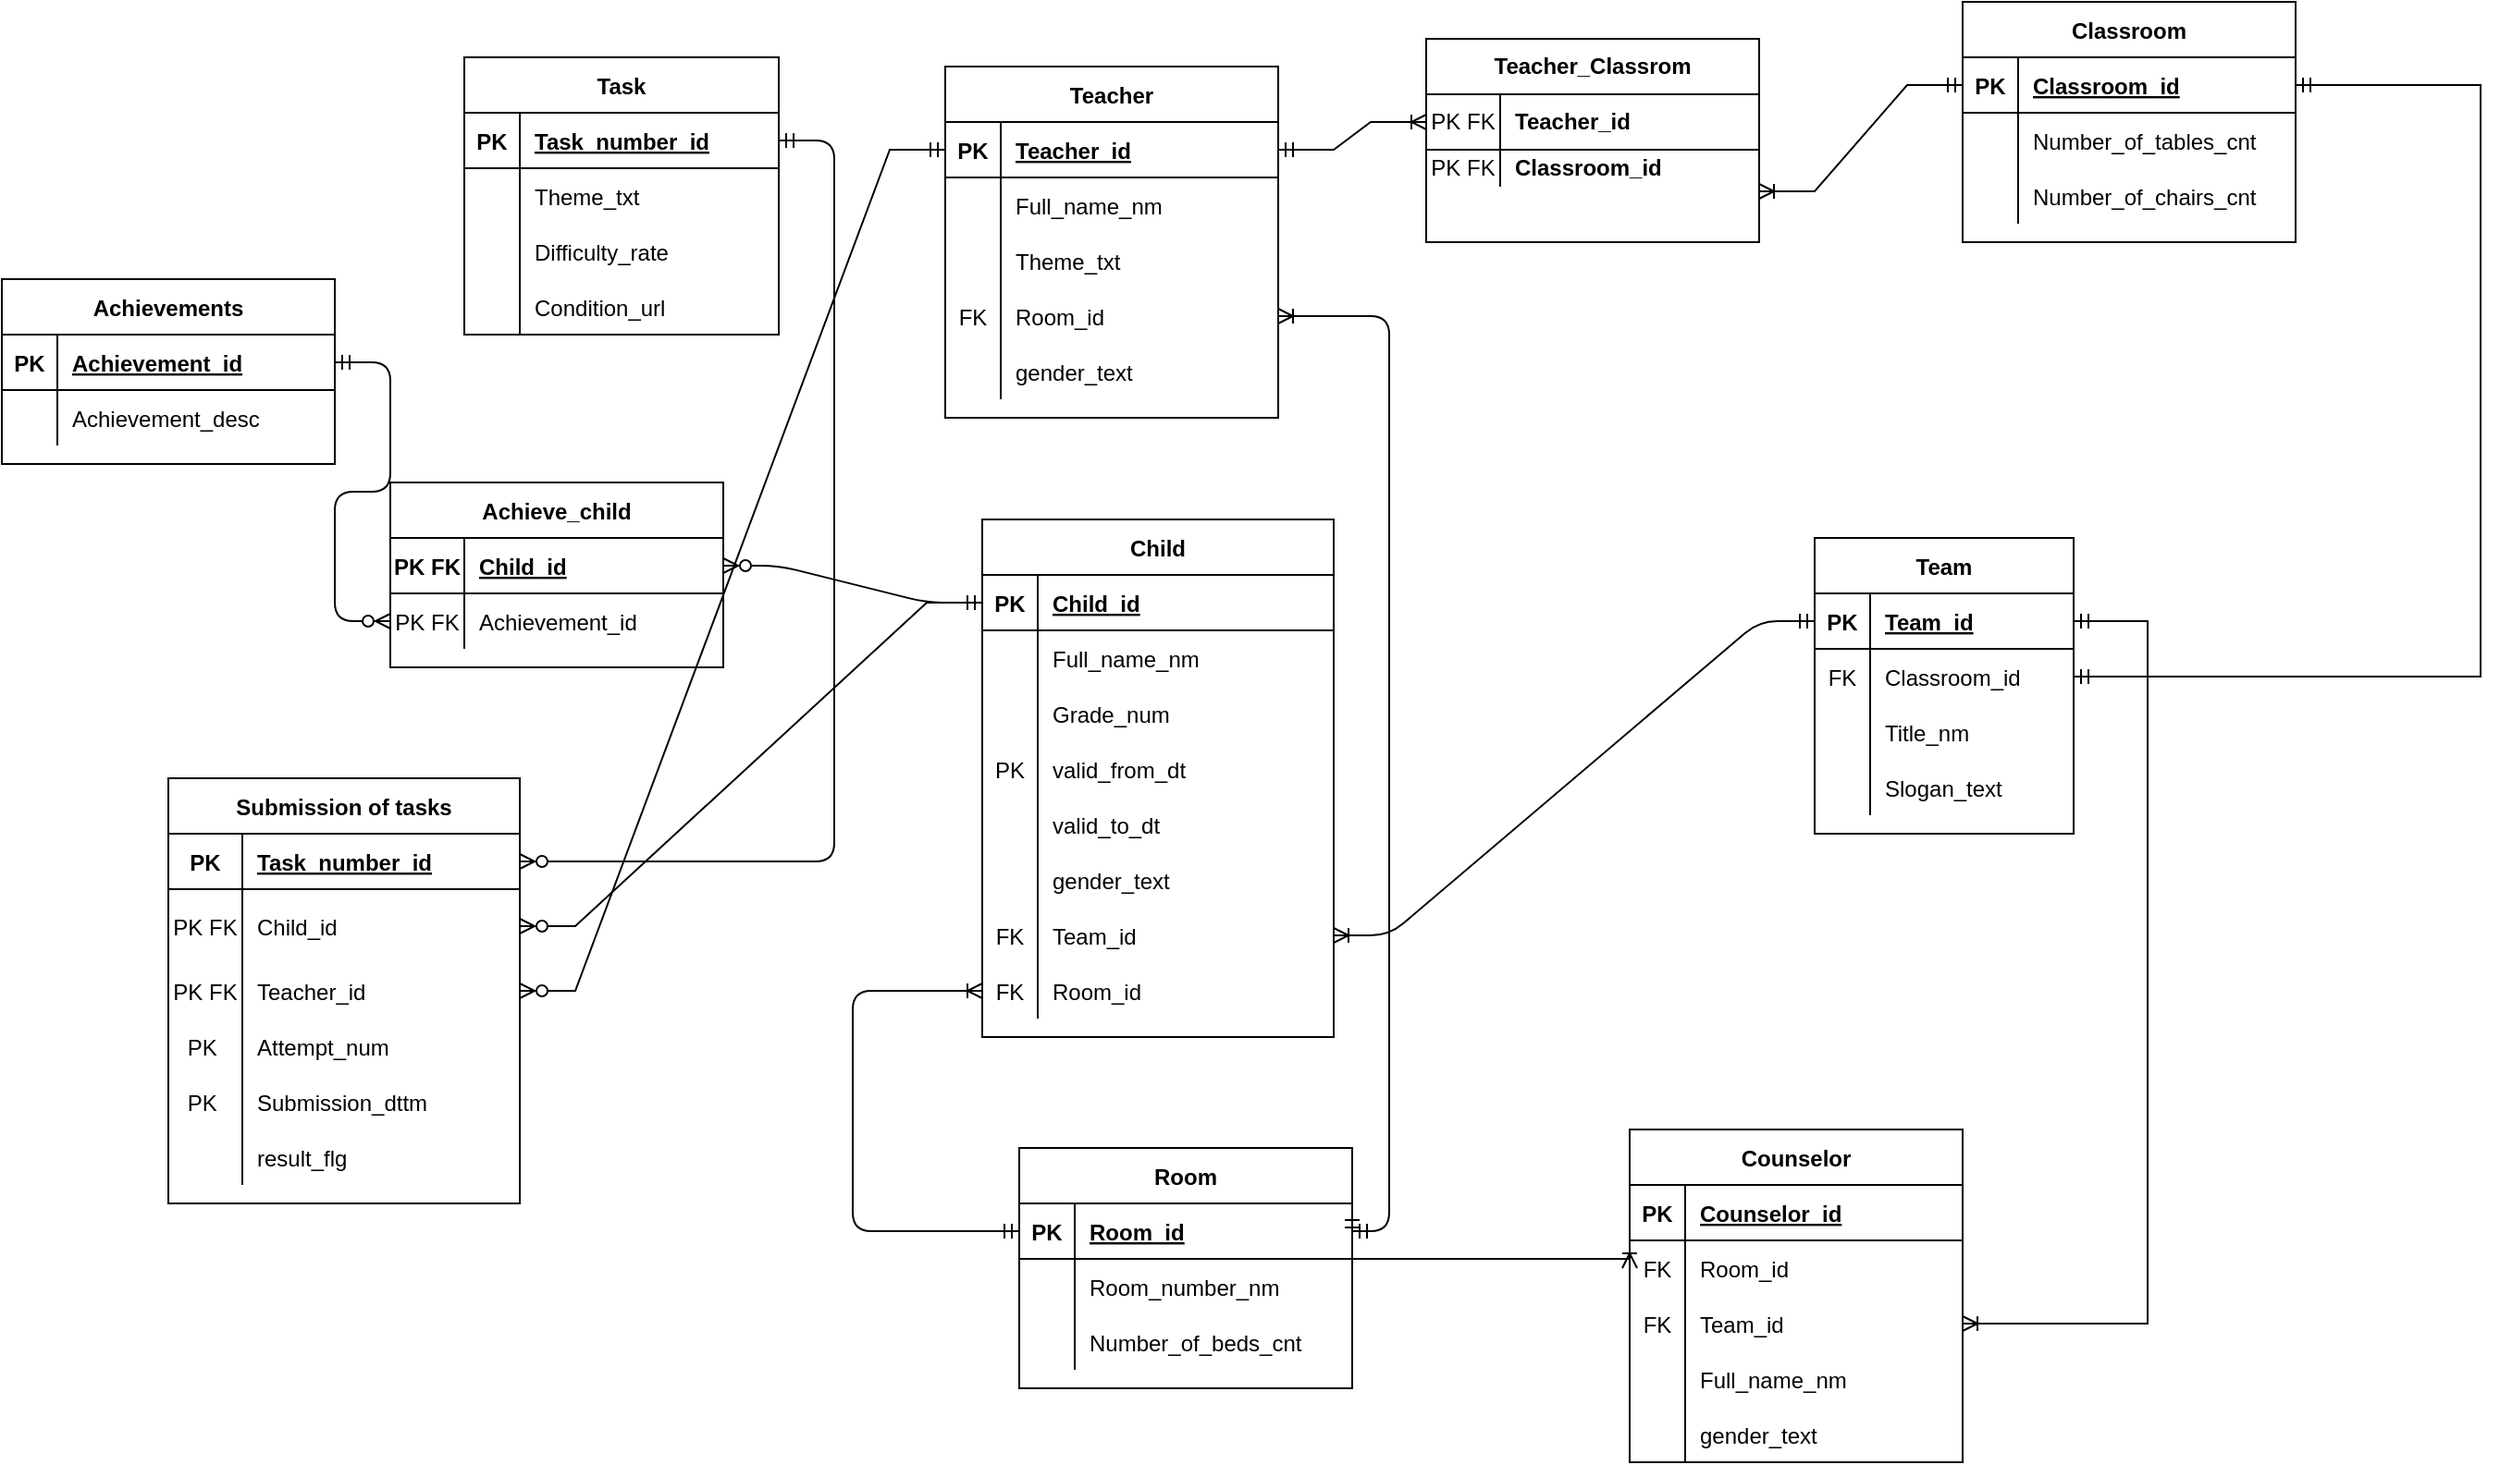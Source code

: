 <mxfile version="14.6.11" type="google"><diagram id="kynhyOKhEhoWgDUyYdy_" name="Page-1"><mxGraphModel dx="1424" dy="783" grid="1" gridSize="10" guides="1" tooltips="1" connect="1" arrows="1" fold="1" page="1" pageScale="1" pageWidth="1654" pageHeight="2336" math="0" shadow="0"><root><mxCell id="0"/><mxCell id="1" parent="0"/><mxCell id="atPOPg0SZGkUYfdQP5Vb-6" value="Task" style="shape=table;startSize=30;container=1;collapsible=1;childLayout=tableLayout;fixedRows=1;rowLines=0;fontStyle=1;align=center;resizeLast=1;" parent="1" vertex="1"><mxGeometry x="320" y="90" width="170" height="150" as="geometry"/></mxCell><mxCell id="atPOPg0SZGkUYfdQP5Vb-7" value="" style="shape=partialRectangle;collapsible=0;dropTarget=0;pointerEvents=0;fillColor=none;top=0;left=0;bottom=1;right=0;points=[[0,0.5],[1,0.5]];portConstraint=eastwest;" parent="atPOPg0SZGkUYfdQP5Vb-6" vertex="1"><mxGeometry y="30" width="170" height="30" as="geometry"/></mxCell><mxCell id="atPOPg0SZGkUYfdQP5Vb-8" value="PK" style="shape=partialRectangle;connectable=0;fillColor=none;top=0;left=0;bottom=0;right=0;fontStyle=1;overflow=hidden;" parent="atPOPg0SZGkUYfdQP5Vb-7" vertex="1"><mxGeometry width="30" height="30" as="geometry"/></mxCell><mxCell id="atPOPg0SZGkUYfdQP5Vb-9" value="Task_number_id" style="shape=partialRectangle;connectable=0;fillColor=none;top=0;left=0;bottom=0;right=0;align=left;spacingLeft=6;fontStyle=5;overflow=hidden;" parent="atPOPg0SZGkUYfdQP5Vb-7" vertex="1"><mxGeometry x="30" width="140" height="30" as="geometry"/></mxCell><mxCell id="atPOPg0SZGkUYfdQP5Vb-10" value="" style="shape=partialRectangle;collapsible=0;dropTarget=0;pointerEvents=0;fillColor=none;top=0;left=0;bottom=0;right=0;points=[[0,0.5],[1,0.5]];portConstraint=eastwest;" parent="atPOPg0SZGkUYfdQP5Vb-6" vertex="1"><mxGeometry y="60" width="170" height="30" as="geometry"/></mxCell><mxCell id="atPOPg0SZGkUYfdQP5Vb-11" value="" style="shape=partialRectangle;connectable=0;fillColor=none;top=0;left=0;bottom=0;right=0;editable=1;overflow=hidden;" parent="atPOPg0SZGkUYfdQP5Vb-10" vertex="1"><mxGeometry width="30" height="30" as="geometry"/></mxCell><mxCell id="atPOPg0SZGkUYfdQP5Vb-12" value="Theme_txt" style="shape=partialRectangle;connectable=0;fillColor=none;top=0;left=0;bottom=0;right=0;align=left;spacingLeft=6;overflow=hidden;" parent="atPOPg0SZGkUYfdQP5Vb-10" vertex="1"><mxGeometry x="30" width="140" height="30" as="geometry"/></mxCell><mxCell id="atPOPg0SZGkUYfdQP5Vb-13" value="" style="shape=partialRectangle;collapsible=0;dropTarget=0;pointerEvents=0;fillColor=none;top=0;left=0;bottom=0;right=0;points=[[0,0.5],[1,0.5]];portConstraint=eastwest;" parent="atPOPg0SZGkUYfdQP5Vb-6" vertex="1"><mxGeometry y="90" width="170" height="30" as="geometry"/></mxCell><mxCell id="atPOPg0SZGkUYfdQP5Vb-14" value="" style="shape=partialRectangle;connectable=0;fillColor=none;top=0;left=0;bottom=0;right=0;editable=1;overflow=hidden;" parent="atPOPg0SZGkUYfdQP5Vb-13" vertex="1"><mxGeometry width="30" height="30" as="geometry"/></mxCell><mxCell id="atPOPg0SZGkUYfdQP5Vb-15" value="Difficulty_rate" style="shape=partialRectangle;connectable=0;fillColor=none;top=0;left=0;bottom=0;right=0;align=left;spacingLeft=6;overflow=hidden;" parent="atPOPg0SZGkUYfdQP5Vb-13" vertex="1"><mxGeometry x="30" width="140" height="30" as="geometry"/></mxCell><mxCell id="atPOPg0SZGkUYfdQP5Vb-16" value="" style="shape=partialRectangle;collapsible=0;dropTarget=0;pointerEvents=0;fillColor=none;top=0;left=0;bottom=0;right=0;points=[[0,0.5],[1,0.5]];portConstraint=eastwest;" parent="atPOPg0SZGkUYfdQP5Vb-6" vertex="1"><mxGeometry y="120" width="170" height="30" as="geometry"/></mxCell><mxCell id="atPOPg0SZGkUYfdQP5Vb-17" value="" style="shape=partialRectangle;connectable=0;fillColor=none;top=0;left=0;bottom=0;right=0;editable=1;overflow=hidden;" parent="atPOPg0SZGkUYfdQP5Vb-16" vertex="1"><mxGeometry width="30" height="30" as="geometry"/></mxCell><mxCell id="atPOPg0SZGkUYfdQP5Vb-18" value="Condition_url" style="shape=partialRectangle;connectable=0;fillColor=none;top=0;left=0;bottom=0;right=0;align=left;spacingLeft=6;overflow=hidden;" parent="atPOPg0SZGkUYfdQP5Vb-16" vertex="1"><mxGeometry x="30" width="140" height="30" as="geometry"/></mxCell><mxCell id="atPOPg0SZGkUYfdQP5Vb-19" value="Teacher" style="shape=table;startSize=30;container=1;collapsible=1;childLayout=tableLayout;fixedRows=1;rowLines=0;fontStyle=1;align=center;resizeLast=1;" parent="1" vertex="1"><mxGeometry x="580" y="95" width="180" height="190" as="geometry"/></mxCell><mxCell id="atPOPg0SZGkUYfdQP5Vb-20" value="" style="shape=partialRectangle;collapsible=0;dropTarget=0;pointerEvents=0;fillColor=none;top=0;left=0;bottom=1;right=0;points=[[0,0.5],[1,0.5]];portConstraint=eastwest;" parent="atPOPg0SZGkUYfdQP5Vb-19" vertex="1"><mxGeometry y="30" width="180" height="30" as="geometry"/></mxCell><mxCell id="atPOPg0SZGkUYfdQP5Vb-21" value="PK" style="shape=partialRectangle;connectable=0;fillColor=none;top=0;left=0;bottom=0;right=0;fontStyle=1;overflow=hidden;" parent="atPOPg0SZGkUYfdQP5Vb-20" vertex="1"><mxGeometry width="30" height="30" as="geometry"/></mxCell><mxCell id="atPOPg0SZGkUYfdQP5Vb-22" value="Teacher_id" style="shape=partialRectangle;connectable=0;fillColor=none;top=0;left=0;bottom=0;right=0;align=left;spacingLeft=6;fontStyle=5;overflow=hidden;" parent="atPOPg0SZGkUYfdQP5Vb-20" vertex="1"><mxGeometry x="30" width="150" height="30" as="geometry"/></mxCell><mxCell id="atPOPg0SZGkUYfdQP5Vb-26" value="" style="shape=partialRectangle;collapsible=0;dropTarget=0;pointerEvents=0;fillColor=none;top=0;left=0;bottom=0;right=0;points=[[0,0.5],[1,0.5]];portConstraint=eastwest;" parent="atPOPg0SZGkUYfdQP5Vb-19" vertex="1"><mxGeometry y="60" width="180" height="30" as="geometry"/></mxCell><mxCell id="atPOPg0SZGkUYfdQP5Vb-27" value="" style="shape=partialRectangle;connectable=0;fillColor=none;top=0;left=0;bottom=0;right=0;editable=1;overflow=hidden;" parent="atPOPg0SZGkUYfdQP5Vb-26" vertex="1"><mxGeometry width="30" height="30" as="geometry"/></mxCell><mxCell id="atPOPg0SZGkUYfdQP5Vb-28" value="Full_name_nm" style="shape=partialRectangle;connectable=0;fillColor=none;top=0;left=0;bottom=0;right=0;align=left;spacingLeft=6;overflow=hidden;" parent="atPOPg0SZGkUYfdQP5Vb-26" vertex="1"><mxGeometry x="30" width="150" height="30" as="geometry"/></mxCell><mxCell id="atPOPg0SZGkUYfdQP5Vb-29" value="" style="shape=partialRectangle;collapsible=0;dropTarget=0;pointerEvents=0;fillColor=none;top=0;left=0;bottom=0;right=0;points=[[0,0.5],[1,0.5]];portConstraint=eastwest;" parent="atPOPg0SZGkUYfdQP5Vb-19" vertex="1"><mxGeometry y="90" width="180" height="30" as="geometry"/></mxCell><mxCell id="atPOPg0SZGkUYfdQP5Vb-30" value="" style="shape=partialRectangle;connectable=0;fillColor=none;top=0;left=0;bottom=0;right=0;editable=1;overflow=hidden;" parent="atPOPg0SZGkUYfdQP5Vb-29" vertex="1"><mxGeometry width="30" height="30" as="geometry"/></mxCell><mxCell id="atPOPg0SZGkUYfdQP5Vb-31" value="Theme_txt" style="shape=partialRectangle;connectable=0;fillColor=none;top=0;left=0;bottom=0;right=0;align=left;spacingLeft=6;overflow=hidden;" parent="atPOPg0SZGkUYfdQP5Vb-29" vertex="1"><mxGeometry x="30" width="150" height="30" as="geometry"/></mxCell><mxCell id="iCIemXz1ZHdl7JVoCYFu-42" value="" style="shape=partialRectangle;collapsible=0;dropTarget=0;pointerEvents=0;fillColor=none;top=0;left=0;bottom=0;right=0;points=[[0,0.5],[1,0.5]];portConstraint=eastwest;" parent="atPOPg0SZGkUYfdQP5Vb-19" vertex="1"><mxGeometry y="120" width="180" height="30" as="geometry"/></mxCell><mxCell id="iCIemXz1ZHdl7JVoCYFu-43" value="FK" style="shape=partialRectangle;connectable=0;fillColor=none;top=0;left=0;bottom=0;right=0;editable=1;overflow=hidden;" parent="iCIemXz1ZHdl7JVoCYFu-42" vertex="1"><mxGeometry width="30" height="30" as="geometry"/></mxCell><mxCell id="iCIemXz1ZHdl7JVoCYFu-44" value="Room_id" style="shape=partialRectangle;connectable=0;fillColor=none;top=0;left=0;bottom=0;right=0;align=left;spacingLeft=6;overflow=hidden;" parent="iCIemXz1ZHdl7JVoCYFu-42" vertex="1"><mxGeometry x="30" width="150" height="30" as="geometry"/></mxCell><mxCell id="iCIemXz1ZHdl7JVoCYFu-46" value="" style="shape=partialRectangle;collapsible=0;dropTarget=0;pointerEvents=0;fillColor=none;top=0;left=0;bottom=0;right=0;points=[[0,0.5],[1,0.5]];portConstraint=eastwest;" parent="atPOPg0SZGkUYfdQP5Vb-19" vertex="1"><mxGeometry y="150" width="180" height="30" as="geometry"/></mxCell><mxCell id="iCIemXz1ZHdl7JVoCYFu-47" value="" style="shape=partialRectangle;connectable=0;fillColor=none;top=0;left=0;bottom=0;right=0;editable=1;overflow=hidden;" parent="iCIemXz1ZHdl7JVoCYFu-46" vertex="1"><mxGeometry width="30" height="30" as="geometry"/></mxCell><mxCell id="iCIemXz1ZHdl7JVoCYFu-48" value="gender_text" style="shape=partialRectangle;connectable=0;fillColor=none;top=0;left=0;bottom=0;right=0;align=left;spacingLeft=6;overflow=hidden;" parent="iCIemXz1ZHdl7JVoCYFu-46" vertex="1"><mxGeometry x="30" width="150" height="30" as="geometry"/></mxCell><mxCell id="atPOPg0SZGkUYfdQP5Vb-32" value="Classroom" style="shape=table;startSize=30;container=1;collapsible=1;childLayout=tableLayout;fixedRows=1;rowLines=0;fontStyle=1;align=center;resizeLast=1;" parent="1" vertex="1"><mxGeometry x="1130" y="60" width="180" height="130" as="geometry"/></mxCell><mxCell id="atPOPg0SZGkUYfdQP5Vb-33" value="" style="shape=partialRectangle;collapsible=0;dropTarget=0;pointerEvents=0;fillColor=none;top=0;left=0;bottom=1;right=0;points=[[0,0.5],[1,0.5]];portConstraint=eastwest;" parent="atPOPg0SZGkUYfdQP5Vb-32" vertex="1"><mxGeometry y="30" width="180" height="30" as="geometry"/></mxCell><mxCell id="atPOPg0SZGkUYfdQP5Vb-34" value="PK" style="shape=partialRectangle;connectable=0;fillColor=none;top=0;left=0;bottom=0;right=0;fontStyle=1;overflow=hidden;" parent="atPOPg0SZGkUYfdQP5Vb-33" vertex="1"><mxGeometry width="30" height="30" as="geometry"/></mxCell><mxCell id="atPOPg0SZGkUYfdQP5Vb-35" value="Classroom_id" style="shape=partialRectangle;connectable=0;fillColor=none;top=0;left=0;bottom=0;right=0;align=left;spacingLeft=6;fontStyle=5;overflow=hidden;" parent="atPOPg0SZGkUYfdQP5Vb-33" vertex="1"><mxGeometry x="30" width="150" height="30" as="geometry"/></mxCell><mxCell id="atPOPg0SZGkUYfdQP5Vb-39" value="" style="shape=partialRectangle;collapsible=0;dropTarget=0;pointerEvents=0;fillColor=none;top=0;left=0;bottom=0;right=0;points=[[0,0.5],[1,0.5]];portConstraint=eastwest;" parent="atPOPg0SZGkUYfdQP5Vb-32" vertex="1"><mxGeometry y="60" width="180" height="30" as="geometry"/></mxCell><mxCell id="atPOPg0SZGkUYfdQP5Vb-40" value="" style="shape=partialRectangle;connectable=0;fillColor=none;top=0;left=0;bottom=0;right=0;editable=1;overflow=hidden;" parent="atPOPg0SZGkUYfdQP5Vb-39" vertex="1"><mxGeometry width="30" height="30" as="geometry"/></mxCell><mxCell id="atPOPg0SZGkUYfdQP5Vb-41" value="Number_of_tables_cnt" style="shape=partialRectangle;connectable=0;fillColor=none;top=0;left=0;bottom=0;right=0;align=left;spacingLeft=6;overflow=hidden;" parent="atPOPg0SZGkUYfdQP5Vb-39" vertex="1"><mxGeometry x="30" width="150" height="30" as="geometry"/></mxCell><mxCell id="atPOPg0SZGkUYfdQP5Vb-42" value="" style="shape=partialRectangle;collapsible=0;dropTarget=0;pointerEvents=0;fillColor=none;top=0;left=0;bottom=0;right=0;points=[[0,0.5],[1,0.5]];portConstraint=eastwest;" parent="atPOPg0SZGkUYfdQP5Vb-32" vertex="1"><mxGeometry y="90" width="180" height="30" as="geometry"/></mxCell><mxCell id="atPOPg0SZGkUYfdQP5Vb-43" value="" style="shape=partialRectangle;connectable=0;fillColor=none;top=0;left=0;bottom=0;right=0;editable=1;overflow=hidden;" parent="atPOPg0SZGkUYfdQP5Vb-42" vertex="1"><mxGeometry width="30" height="30" as="geometry"/></mxCell><mxCell id="atPOPg0SZGkUYfdQP5Vb-44" value="Number_of_chairs_cnt" style="shape=partialRectangle;connectable=0;fillColor=none;top=0;left=0;bottom=0;right=0;align=left;spacingLeft=6;overflow=hidden;" parent="atPOPg0SZGkUYfdQP5Vb-42" vertex="1"><mxGeometry x="30" width="150" height="30" as="geometry"/></mxCell><mxCell id="atPOPg0SZGkUYfdQP5Vb-45" value="Submission of tasks" style="shape=table;startSize=30;container=1;collapsible=1;childLayout=tableLayout;fixedRows=1;rowLines=0;fontStyle=1;align=center;resizeLast=1;" parent="1" vertex="1"><mxGeometry x="160" y="480" width="190" height="230" as="geometry"/></mxCell><mxCell id="atPOPg0SZGkUYfdQP5Vb-46" value="" style="shape=partialRectangle;collapsible=0;dropTarget=0;pointerEvents=0;fillColor=none;top=0;left=0;bottom=1;right=0;points=[[0,0.5],[1,0.5]];portConstraint=eastwest;" parent="atPOPg0SZGkUYfdQP5Vb-45" vertex="1"><mxGeometry y="30" width="190" height="30" as="geometry"/></mxCell><mxCell id="atPOPg0SZGkUYfdQP5Vb-47" value="PK" style="shape=partialRectangle;connectable=0;fillColor=none;top=0;left=0;bottom=0;right=0;fontStyle=1;overflow=hidden;" parent="atPOPg0SZGkUYfdQP5Vb-46" vertex="1"><mxGeometry width="40" height="30" as="geometry"/></mxCell><mxCell id="atPOPg0SZGkUYfdQP5Vb-48" value="Task_number_id" style="shape=partialRectangle;connectable=0;fillColor=none;top=0;left=0;bottom=0;right=0;align=left;spacingLeft=6;fontStyle=5;overflow=hidden;" parent="atPOPg0SZGkUYfdQP5Vb-46" vertex="1"><mxGeometry x="40" width="150" height="30" as="geometry"/></mxCell><mxCell id="atPOPg0SZGkUYfdQP5Vb-49" value="" style="shape=partialRectangle;collapsible=0;dropTarget=0;pointerEvents=0;fillColor=none;top=0;left=0;bottom=0;right=0;points=[[0,0.5],[1,0.5]];portConstraint=eastwest;" parent="atPOPg0SZGkUYfdQP5Vb-45" vertex="1"><mxGeometry y="60" width="190" height="40" as="geometry"/></mxCell><mxCell id="atPOPg0SZGkUYfdQP5Vb-50" value="PK FK" style="shape=partialRectangle;connectable=0;fillColor=none;top=0;left=0;bottom=0;right=0;editable=1;overflow=hidden;" parent="atPOPg0SZGkUYfdQP5Vb-49" vertex="1"><mxGeometry width="40" height="40" as="geometry"/></mxCell><mxCell id="atPOPg0SZGkUYfdQP5Vb-51" value="Child_id" style="shape=partialRectangle;connectable=0;fillColor=none;top=0;left=0;bottom=0;right=0;align=left;spacingLeft=6;overflow=hidden;" parent="atPOPg0SZGkUYfdQP5Vb-49" vertex="1"><mxGeometry x="40" width="150" height="40" as="geometry"/></mxCell><mxCell id="atPOPg0SZGkUYfdQP5Vb-52" value="" style="shape=partialRectangle;collapsible=0;dropTarget=0;pointerEvents=0;fillColor=none;top=0;left=0;bottom=0;right=0;points=[[0,0.5],[1,0.5]];portConstraint=eastwest;" parent="atPOPg0SZGkUYfdQP5Vb-45" vertex="1"><mxGeometry y="100" width="190" height="30" as="geometry"/></mxCell><mxCell id="atPOPg0SZGkUYfdQP5Vb-53" value="PK FK" style="shape=partialRectangle;connectable=0;fillColor=none;top=0;left=0;bottom=0;right=0;editable=1;overflow=hidden;" parent="atPOPg0SZGkUYfdQP5Vb-52" vertex="1"><mxGeometry width="40" height="30" as="geometry"/></mxCell><mxCell id="atPOPg0SZGkUYfdQP5Vb-54" value="Teacher_id" style="shape=partialRectangle;connectable=0;fillColor=none;top=0;left=0;bottom=0;right=0;align=left;spacingLeft=6;overflow=hidden;" parent="atPOPg0SZGkUYfdQP5Vb-52" vertex="1"><mxGeometry x="40" width="150" height="30" as="geometry"/></mxCell><mxCell id="atPOPg0SZGkUYfdQP5Vb-55" value="" style="shape=partialRectangle;collapsible=0;dropTarget=0;pointerEvents=0;fillColor=none;top=0;left=0;bottom=0;right=0;points=[[0,0.5],[1,0.5]];portConstraint=eastwest;" parent="atPOPg0SZGkUYfdQP5Vb-45" vertex="1"><mxGeometry y="130" width="190" height="30" as="geometry"/></mxCell><mxCell id="atPOPg0SZGkUYfdQP5Vb-56" value="PK " style="shape=partialRectangle;connectable=0;fillColor=none;top=0;left=0;bottom=0;right=0;editable=1;overflow=hidden;" parent="atPOPg0SZGkUYfdQP5Vb-55" vertex="1"><mxGeometry width="40" height="30" as="geometry"/></mxCell><mxCell id="atPOPg0SZGkUYfdQP5Vb-57" value="Attempt_num" style="shape=partialRectangle;connectable=0;fillColor=none;top=0;left=0;bottom=0;right=0;align=left;spacingLeft=6;overflow=hidden;" parent="atPOPg0SZGkUYfdQP5Vb-55" vertex="1"><mxGeometry x="40" width="150" height="30" as="geometry"/></mxCell><mxCell id="cuIzeOjvFY2qT51X3CoL-15" value="" style="shape=partialRectangle;collapsible=0;dropTarget=0;pointerEvents=0;fillColor=none;top=0;left=0;bottom=0;right=0;points=[[0,0.5],[1,0.5]];portConstraint=eastwest;" parent="atPOPg0SZGkUYfdQP5Vb-45" vertex="1"><mxGeometry y="160" width="190" height="30" as="geometry"/></mxCell><mxCell id="cuIzeOjvFY2qT51X3CoL-16" value="PK " style="shape=partialRectangle;connectable=0;fillColor=none;top=0;left=0;bottom=0;right=0;editable=1;overflow=hidden;" parent="cuIzeOjvFY2qT51X3CoL-15" vertex="1"><mxGeometry width="40" height="30" as="geometry"/></mxCell><mxCell id="cuIzeOjvFY2qT51X3CoL-17" value="Submission_dttm" style="shape=partialRectangle;connectable=0;fillColor=none;top=0;left=0;bottom=0;right=0;align=left;spacingLeft=6;overflow=hidden;" parent="cuIzeOjvFY2qT51X3CoL-15" vertex="1"><mxGeometry x="40" width="150" height="30" as="geometry"/></mxCell><mxCell id="iCIemXz1ZHdl7JVoCYFu-33" value="" style="shape=partialRectangle;collapsible=0;dropTarget=0;pointerEvents=0;fillColor=none;top=0;left=0;bottom=0;right=0;points=[[0,0.5],[1,0.5]];portConstraint=eastwest;" parent="atPOPg0SZGkUYfdQP5Vb-45" vertex="1"><mxGeometry y="190" width="190" height="30" as="geometry"/></mxCell><mxCell id="iCIemXz1ZHdl7JVoCYFu-34" value="" style="shape=partialRectangle;connectable=0;fillColor=none;top=0;left=0;bottom=0;right=0;editable=1;overflow=hidden;" parent="iCIemXz1ZHdl7JVoCYFu-33" vertex="1"><mxGeometry width="40" height="30" as="geometry"/></mxCell><mxCell id="iCIemXz1ZHdl7JVoCYFu-35" value="result_flg" style="shape=partialRectangle;connectable=0;fillColor=none;top=0;left=0;bottom=0;right=0;align=left;spacingLeft=6;overflow=hidden;" parent="iCIemXz1ZHdl7JVoCYFu-33" vertex="1"><mxGeometry x="40" width="150" height="30" as="geometry"/></mxCell><mxCell id="atPOPg0SZGkUYfdQP5Vb-58" value="Child" style="shape=table;startSize=30;container=1;collapsible=1;childLayout=tableLayout;fixedRows=1;rowLines=0;fontStyle=1;align=center;resizeLast=1;" parent="1" vertex="1"><mxGeometry x="600" y="340" width="190" height="280" as="geometry"/></mxCell><mxCell id="atPOPg0SZGkUYfdQP5Vb-59" value="" style="shape=partialRectangle;collapsible=0;dropTarget=0;pointerEvents=0;fillColor=none;top=0;left=0;bottom=1;right=0;points=[[0,0.5],[1,0.5]];portConstraint=eastwest;" parent="atPOPg0SZGkUYfdQP5Vb-58" vertex="1"><mxGeometry y="30" width="190" height="30" as="geometry"/></mxCell><mxCell id="atPOPg0SZGkUYfdQP5Vb-60" value="PK" style="shape=partialRectangle;connectable=0;fillColor=none;top=0;left=0;bottom=0;right=0;fontStyle=1;overflow=hidden;" parent="atPOPg0SZGkUYfdQP5Vb-59" vertex="1"><mxGeometry width="30" height="30" as="geometry"/></mxCell><mxCell id="atPOPg0SZGkUYfdQP5Vb-61" value="Child_id" style="shape=partialRectangle;connectable=0;fillColor=none;top=0;left=0;bottom=0;right=0;align=left;spacingLeft=6;fontStyle=5;overflow=hidden;" parent="atPOPg0SZGkUYfdQP5Vb-59" vertex="1"><mxGeometry x="30" width="160" height="30" as="geometry"/></mxCell><mxCell id="atPOPg0SZGkUYfdQP5Vb-68" value="" style="shape=partialRectangle;collapsible=0;dropTarget=0;pointerEvents=0;fillColor=none;top=0;left=0;bottom=0;right=0;points=[[0,0.5],[1,0.5]];portConstraint=eastwest;" parent="atPOPg0SZGkUYfdQP5Vb-58" vertex="1"><mxGeometry y="60" width="190" height="30" as="geometry"/></mxCell><mxCell id="atPOPg0SZGkUYfdQP5Vb-69" value="" style="shape=partialRectangle;connectable=0;fillColor=none;top=0;left=0;bottom=0;right=0;editable=1;overflow=hidden;" parent="atPOPg0SZGkUYfdQP5Vb-68" vertex="1"><mxGeometry width="30" height="30" as="geometry"/></mxCell><mxCell id="atPOPg0SZGkUYfdQP5Vb-70" value="Full_name_nm" style="shape=partialRectangle;connectable=0;fillColor=none;top=0;left=0;bottom=0;right=0;align=left;spacingLeft=6;overflow=hidden;" parent="atPOPg0SZGkUYfdQP5Vb-68" vertex="1"><mxGeometry x="30" width="160" height="30" as="geometry"/></mxCell><mxCell id="atPOPg0SZGkUYfdQP5Vb-110" value="" style="shape=partialRectangle;collapsible=0;dropTarget=0;pointerEvents=0;fillColor=none;top=0;left=0;bottom=0;right=0;points=[[0,0.5],[1,0.5]];portConstraint=eastwest;" parent="atPOPg0SZGkUYfdQP5Vb-58" vertex="1"><mxGeometry y="90" width="190" height="30" as="geometry"/></mxCell><mxCell id="atPOPg0SZGkUYfdQP5Vb-111" value="" style="shape=partialRectangle;connectable=0;fillColor=none;top=0;left=0;bottom=0;right=0;editable=1;overflow=hidden;" parent="atPOPg0SZGkUYfdQP5Vb-110" vertex="1"><mxGeometry width="30" height="30" as="geometry"/></mxCell><mxCell id="atPOPg0SZGkUYfdQP5Vb-112" value="Grade_num" style="shape=partialRectangle;connectable=0;fillColor=none;top=0;left=0;bottom=0;right=0;align=left;spacingLeft=6;overflow=hidden;" parent="atPOPg0SZGkUYfdQP5Vb-110" vertex="1"><mxGeometry x="30" width="160" height="30" as="geometry"/></mxCell><mxCell id="atPOPg0SZGkUYfdQP5Vb-146" value="" style="shape=partialRectangle;collapsible=0;dropTarget=0;pointerEvents=0;fillColor=none;top=0;left=0;bottom=0;right=0;points=[[0,0.5],[1,0.5]];portConstraint=eastwest;" parent="atPOPg0SZGkUYfdQP5Vb-58" vertex="1"><mxGeometry y="120" width="190" height="30" as="geometry"/></mxCell><mxCell id="atPOPg0SZGkUYfdQP5Vb-147" value="PK" style="shape=partialRectangle;connectable=0;fillColor=none;top=0;left=0;bottom=0;right=0;editable=1;overflow=hidden;" parent="atPOPg0SZGkUYfdQP5Vb-146" vertex="1"><mxGeometry width="30" height="30" as="geometry"/></mxCell><mxCell id="atPOPg0SZGkUYfdQP5Vb-148" value="valid_from_dt" style="shape=partialRectangle;connectable=0;fillColor=none;top=0;left=0;bottom=0;right=0;align=left;spacingLeft=6;overflow=hidden;" parent="atPOPg0SZGkUYfdQP5Vb-146" vertex="1"><mxGeometry x="30" width="160" height="30" as="geometry"/></mxCell><mxCell id="atPOPg0SZGkUYfdQP5Vb-149" value="" style="shape=partialRectangle;collapsible=0;dropTarget=0;pointerEvents=0;fillColor=none;top=0;left=0;bottom=0;right=0;points=[[0,0.5],[1,0.5]];portConstraint=eastwest;" parent="atPOPg0SZGkUYfdQP5Vb-58" vertex="1"><mxGeometry y="150" width="190" height="30" as="geometry"/></mxCell><mxCell id="atPOPg0SZGkUYfdQP5Vb-150" value="" style="shape=partialRectangle;connectable=0;fillColor=none;top=0;left=0;bottom=0;right=0;editable=1;overflow=hidden;" parent="atPOPg0SZGkUYfdQP5Vb-149" vertex="1"><mxGeometry width="30" height="30" as="geometry"/></mxCell><mxCell id="atPOPg0SZGkUYfdQP5Vb-151" value="valid_to_dt" style="shape=partialRectangle;connectable=0;fillColor=none;top=0;left=0;bottom=0;right=0;align=left;spacingLeft=6;overflow=hidden;" parent="atPOPg0SZGkUYfdQP5Vb-149" vertex="1"><mxGeometry x="30" width="160" height="30" as="geometry"/></mxCell><mxCell id="iCIemXz1ZHdl7JVoCYFu-36" value="" style="shape=partialRectangle;collapsible=0;dropTarget=0;pointerEvents=0;fillColor=none;top=0;left=0;bottom=0;right=0;points=[[0,0.5],[1,0.5]];portConstraint=eastwest;" parent="atPOPg0SZGkUYfdQP5Vb-58" vertex="1"><mxGeometry y="180" width="190" height="30" as="geometry"/></mxCell><mxCell id="iCIemXz1ZHdl7JVoCYFu-37" value="" style="shape=partialRectangle;connectable=0;fillColor=none;top=0;left=0;bottom=0;right=0;editable=1;overflow=hidden;" parent="iCIemXz1ZHdl7JVoCYFu-36" vertex="1"><mxGeometry width="30" height="30" as="geometry"/></mxCell><mxCell id="iCIemXz1ZHdl7JVoCYFu-38" value="gender_text" style="shape=partialRectangle;connectable=0;fillColor=none;top=0;left=0;bottom=0;right=0;align=left;spacingLeft=6;overflow=hidden;" parent="iCIemXz1ZHdl7JVoCYFu-36" vertex="1"><mxGeometry x="30" width="160" height="30" as="geometry"/></mxCell><mxCell id="wSucb3TGT3dm5wIv137a-1" value="" style="shape=partialRectangle;collapsible=0;dropTarget=0;pointerEvents=0;fillColor=none;top=0;left=0;bottom=0;right=0;points=[[0,0.5],[1,0.5]];portConstraint=eastwest;" vertex="1" parent="atPOPg0SZGkUYfdQP5Vb-58"><mxGeometry y="210" width="190" height="30" as="geometry"/></mxCell><mxCell id="wSucb3TGT3dm5wIv137a-2" value="FK" style="shape=partialRectangle;connectable=0;fillColor=none;top=0;left=0;bottom=0;right=0;editable=1;overflow=hidden;" vertex="1" parent="wSucb3TGT3dm5wIv137a-1"><mxGeometry width="30" height="30" as="geometry"/></mxCell><mxCell id="wSucb3TGT3dm5wIv137a-3" value="Team_id" style="shape=partialRectangle;connectable=0;fillColor=none;top=0;left=0;bottom=0;right=0;align=left;spacingLeft=6;overflow=hidden;" vertex="1" parent="wSucb3TGT3dm5wIv137a-1"><mxGeometry x="30" width="160" height="30" as="geometry"/></mxCell><mxCell id="wSucb3TGT3dm5wIv137a-4" value="" style="shape=partialRectangle;collapsible=0;dropTarget=0;pointerEvents=0;fillColor=none;top=0;left=0;bottom=0;right=0;points=[[0,0.5],[1,0.5]];portConstraint=eastwest;" vertex="1" parent="atPOPg0SZGkUYfdQP5Vb-58"><mxGeometry y="240" width="190" height="30" as="geometry"/></mxCell><mxCell id="wSucb3TGT3dm5wIv137a-5" value="FK" style="shape=partialRectangle;connectable=0;fillColor=none;top=0;left=0;bottom=0;right=0;editable=1;overflow=hidden;" vertex="1" parent="wSucb3TGT3dm5wIv137a-4"><mxGeometry width="30" height="30" as="geometry"/></mxCell><mxCell id="wSucb3TGT3dm5wIv137a-6" value="Room_id" style="shape=partialRectangle;connectable=0;fillColor=none;top=0;left=0;bottom=0;right=0;align=left;spacingLeft=6;overflow=hidden;" vertex="1" parent="wSucb3TGT3dm5wIv137a-4"><mxGeometry x="30" width="160" height="30" as="geometry"/></mxCell><mxCell id="atPOPg0SZGkUYfdQP5Vb-71" value="Team" style="shape=table;startSize=30;container=1;collapsible=1;childLayout=tableLayout;fixedRows=1;rowLines=0;fontStyle=1;align=center;resizeLast=1;" parent="1" vertex="1"><mxGeometry x="1050" y="350" width="140" height="160" as="geometry"/></mxCell><mxCell id="atPOPg0SZGkUYfdQP5Vb-72" value="" style="shape=partialRectangle;collapsible=0;dropTarget=0;pointerEvents=0;fillColor=none;top=0;left=0;bottom=1;right=0;points=[[0,0.5],[1,0.5]];portConstraint=eastwest;" parent="atPOPg0SZGkUYfdQP5Vb-71" vertex="1"><mxGeometry y="30" width="140" height="30" as="geometry"/></mxCell><mxCell id="atPOPg0SZGkUYfdQP5Vb-73" value="PK" style="shape=partialRectangle;connectable=0;fillColor=none;top=0;left=0;bottom=0;right=0;fontStyle=1;overflow=hidden;" parent="atPOPg0SZGkUYfdQP5Vb-72" vertex="1"><mxGeometry width="30" height="30" as="geometry"/></mxCell><mxCell id="atPOPg0SZGkUYfdQP5Vb-74" value="Team_id" style="shape=partialRectangle;connectable=0;fillColor=none;top=0;left=0;bottom=0;right=0;align=left;spacingLeft=6;fontStyle=5;overflow=hidden;" parent="atPOPg0SZGkUYfdQP5Vb-72" vertex="1"><mxGeometry x="30" width="110" height="30" as="geometry"/></mxCell><mxCell id="atPOPg0SZGkUYfdQP5Vb-75" value="" style="shape=partialRectangle;collapsible=0;dropTarget=0;pointerEvents=0;fillColor=none;top=0;left=0;bottom=0;right=0;points=[[0,0.5],[1,0.5]];portConstraint=eastwest;" parent="atPOPg0SZGkUYfdQP5Vb-71" vertex="1"><mxGeometry y="60" width="140" height="30" as="geometry"/></mxCell><mxCell id="atPOPg0SZGkUYfdQP5Vb-76" value="FK" style="shape=partialRectangle;connectable=0;fillColor=none;top=0;left=0;bottom=0;right=0;editable=1;overflow=hidden;" parent="atPOPg0SZGkUYfdQP5Vb-75" vertex="1"><mxGeometry width="30" height="30" as="geometry"/></mxCell><mxCell id="atPOPg0SZGkUYfdQP5Vb-77" value="Classroom_id" style="shape=partialRectangle;connectable=0;fillColor=none;top=0;left=0;bottom=0;right=0;align=left;spacingLeft=6;overflow=hidden;" parent="atPOPg0SZGkUYfdQP5Vb-75" vertex="1"><mxGeometry x="30" width="110" height="30" as="geometry"/></mxCell><mxCell id="atPOPg0SZGkUYfdQP5Vb-78" value="" style="shape=partialRectangle;collapsible=0;dropTarget=0;pointerEvents=0;fillColor=none;top=0;left=0;bottom=0;right=0;points=[[0,0.5],[1,0.5]];portConstraint=eastwest;" parent="atPOPg0SZGkUYfdQP5Vb-71" vertex="1"><mxGeometry y="90" width="140" height="30" as="geometry"/></mxCell><mxCell id="atPOPg0SZGkUYfdQP5Vb-79" value="" style="shape=partialRectangle;connectable=0;fillColor=none;top=0;left=0;bottom=0;right=0;editable=1;overflow=hidden;" parent="atPOPg0SZGkUYfdQP5Vb-78" vertex="1"><mxGeometry width="30" height="30" as="geometry"/></mxCell><mxCell id="atPOPg0SZGkUYfdQP5Vb-80" value="Title_nm" style="shape=partialRectangle;connectable=0;fillColor=none;top=0;left=0;bottom=0;right=0;align=left;spacingLeft=6;overflow=hidden;" parent="atPOPg0SZGkUYfdQP5Vb-78" vertex="1"><mxGeometry x="30" width="110" height="30" as="geometry"/></mxCell><mxCell id="atPOPg0SZGkUYfdQP5Vb-81" value="" style="shape=partialRectangle;collapsible=0;dropTarget=0;pointerEvents=0;fillColor=none;top=0;left=0;bottom=0;right=0;points=[[0,0.5],[1,0.5]];portConstraint=eastwest;" parent="atPOPg0SZGkUYfdQP5Vb-71" vertex="1"><mxGeometry y="120" width="140" height="30" as="geometry"/></mxCell><mxCell id="atPOPg0SZGkUYfdQP5Vb-82" value="" style="shape=partialRectangle;connectable=0;fillColor=none;top=0;left=0;bottom=0;right=0;editable=1;overflow=hidden;" parent="atPOPg0SZGkUYfdQP5Vb-81" vertex="1"><mxGeometry width="30" height="30" as="geometry"/></mxCell><mxCell id="atPOPg0SZGkUYfdQP5Vb-83" value="Slogan_text" style="shape=partialRectangle;connectable=0;fillColor=none;top=0;left=0;bottom=0;right=0;align=left;spacingLeft=6;overflow=hidden;" parent="atPOPg0SZGkUYfdQP5Vb-81" vertex="1"><mxGeometry x="30" width="110" height="30" as="geometry"/></mxCell><mxCell id="atPOPg0SZGkUYfdQP5Vb-84" value="Room" style="shape=table;startSize=30;container=1;collapsible=1;childLayout=tableLayout;fixedRows=1;rowLines=0;fontStyle=1;align=center;resizeLast=1;" parent="1" vertex="1"><mxGeometry x="620" y="680" width="180" height="130" as="geometry"/></mxCell><mxCell id="atPOPg0SZGkUYfdQP5Vb-85" value="" style="shape=partialRectangle;collapsible=0;dropTarget=0;pointerEvents=0;fillColor=none;top=0;left=0;bottom=1;right=0;points=[[0,0.5],[1,0.5]];portConstraint=eastwest;" parent="atPOPg0SZGkUYfdQP5Vb-84" vertex="1"><mxGeometry y="30" width="180" height="30" as="geometry"/></mxCell><mxCell id="atPOPg0SZGkUYfdQP5Vb-86" value="PK" style="shape=partialRectangle;connectable=0;fillColor=none;top=0;left=0;bottom=0;right=0;fontStyle=1;overflow=hidden;" parent="atPOPg0SZGkUYfdQP5Vb-85" vertex="1"><mxGeometry width="30" height="30" as="geometry"/></mxCell><mxCell id="atPOPg0SZGkUYfdQP5Vb-87" value="Room_id" style="shape=partialRectangle;connectable=0;fillColor=none;top=0;left=0;bottom=0;right=0;align=left;spacingLeft=6;fontStyle=5;overflow=hidden;" parent="atPOPg0SZGkUYfdQP5Vb-85" vertex="1"><mxGeometry x="30" width="150" height="30" as="geometry"/></mxCell><mxCell id="atPOPg0SZGkUYfdQP5Vb-94" value="" style="shape=partialRectangle;collapsible=0;dropTarget=0;pointerEvents=0;fillColor=none;top=0;left=0;bottom=0;right=0;points=[[0,0.5],[1,0.5]];portConstraint=eastwest;" parent="atPOPg0SZGkUYfdQP5Vb-84" vertex="1"><mxGeometry y="60" width="180" height="30" as="geometry"/></mxCell><mxCell id="atPOPg0SZGkUYfdQP5Vb-95" value="" style="shape=partialRectangle;connectable=0;fillColor=none;top=0;left=0;bottom=0;right=0;editable=1;overflow=hidden;" parent="atPOPg0SZGkUYfdQP5Vb-94" vertex="1"><mxGeometry width="30" height="30" as="geometry"/></mxCell><mxCell id="atPOPg0SZGkUYfdQP5Vb-96" value="Room_number_nm" style="shape=partialRectangle;connectable=0;fillColor=none;top=0;left=0;bottom=0;right=0;align=left;spacingLeft=6;overflow=hidden;" parent="atPOPg0SZGkUYfdQP5Vb-94" vertex="1"><mxGeometry x="30" width="150" height="30" as="geometry"/></mxCell><mxCell id="atPOPg0SZGkUYfdQP5Vb-88" value="" style="shape=partialRectangle;collapsible=0;dropTarget=0;pointerEvents=0;fillColor=none;top=0;left=0;bottom=0;right=0;points=[[0,0.5],[1,0.5]];portConstraint=eastwest;" parent="atPOPg0SZGkUYfdQP5Vb-84" vertex="1"><mxGeometry y="90" width="180" height="30" as="geometry"/></mxCell><mxCell id="atPOPg0SZGkUYfdQP5Vb-89" value="" style="shape=partialRectangle;connectable=0;fillColor=none;top=0;left=0;bottom=0;right=0;editable=1;overflow=hidden;" parent="atPOPg0SZGkUYfdQP5Vb-88" vertex="1"><mxGeometry width="30" height="30" as="geometry"/></mxCell><mxCell id="atPOPg0SZGkUYfdQP5Vb-90" value="Number_of_beds_cnt" style="shape=partialRectangle;connectable=0;fillColor=none;top=0;left=0;bottom=0;right=0;align=left;spacingLeft=6;overflow=hidden;" parent="atPOPg0SZGkUYfdQP5Vb-88" vertex="1"><mxGeometry x="30" width="150" height="30" as="geometry"/></mxCell><mxCell id="atPOPg0SZGkUYfdQP5Vb-97" value="Counselor" style="shape=table;startSize=30;container=1;collapsible=1;childLayout=tableLayout;fixedRows=1;rowLines=0;fontStyle=1;align=center;resizeLast=1;" parent="1" vertex="1"><mxGeometry x="950" y="670" width="180" height="180" as="geometry"/></mxCell><mxCell id="atPOPg0SZGkUYfdQP5Vb-98" value="" style="shape=partialRectangle;collapsible=0;dropTarget=0;pointerEvents=0;fillColor=none;top=0;left=0;bottom=1;right=0;points=[[0,0.5],[1,0.5]];portConstraint=eastwest;" parent="atPOPg0SZGkUYfdQP5Vb-97" vertex="1"><mxGeometry y="30" width="180" height="30" as="geometry"/></mxCell><mxCell id="atPOPg0SZGkUYfdQP5Vb-99" value="PK" style="shape=partialRectangle;connectable=0;fillColor=none;top=0;left=0;bottom=0;right=0;fontStyle=1;overflow=hidden;" parent="atPOPg0SZGkUYfdQP5Vb-98" vertex="1"><mxGeometry width="30" height="30" as="geometry"/></mxCell><mxCell id="atPOPg0SZGkUYfdQP5Vb-100" value="Counselor_id" style="shape=partialRectangle;connectable=0;fillColor=none;top=0;left=0;bottom=0;right=0;align=left;spacingLeft=6;fontStyle=5;overflow=hidden;" parent="atPOPg0SZGkUYfdQP5Vb-98" vertex="1"><mxGeometry x="30" width="150" height="30" as="geometry"/></mxCell><mxCell id="atPOPg0SZGkUYfdQP5Vb-101" value="" style="shape=partialRectangle;collapsible=0;dropTarget=0;pointerEvents=0;fillColor=none;top=0;left=0;bottom=0;right=0;points=[[0,0.5],[1,0.5]];portConstraint=eastwest;" parent="atPOPg0SZGkUYfdQP5Vb-97" vertex="1"><mxGeometry y="60" width="180" height="30" as="geometry"/></mxCell><mxCell id="atPOPg0SZGkUYfdQP5Vb-102" value="FK" style="shape=partialRectangle;connectable=0;fillColor=none;top=0;left=0;bottom=0;right=0;editable=1;overflow=hidden;" parent="atPOPg0SZGkUYfdQP5Vb-101" vertex="1"><mxGeometry width="30" height="30" as="geometry"/></mxCell><mxCell id="atPOPg0SZGkUYfdQP5Vb-103" value="Room_id" style="shape=partialRectangle;connectable=0;fillColor=none;top=0;left=0;bottom=0;right=0;align=left;spacingLeft=6;overflow=hidden;" parent="atPOPg0SZGkUYfdQP5Vb-101" vertex="1"><mxGeometry x="30" width="150" height="30" as="geometry"/></mxCell><mxCell id="atPOPg0SZGkUYfdQP5Vb-104" value="" style="shape=partialRectangle;collapsible=0;dropTarget=0;pointerEvents=0;fillColor=none;top=0;left=0;bottom=0;right=0;points=[[0,0.5],[1,0.5]];portConstraint=eastwest;" parent="atPOPg0SZGkUYfdQP5Vb-97" vertex="1"><mxGeometry y="90" width="180" height="30" as="geometry"/></mxCell><mxCell id="atPOPg0SZGkUYfdQP5Vb-105" value="FK" style="shape=partialRectangle;connectable=0;fillColor=none;top=0;left=0;bottom=0;right=0;editable=1;overflow=hidden;" parent="atPOPg0SZGkUYfdQP5Vb-104" vertex="1"><mxGeometry width="30" height="30" as="geometry"/></mxCell><mxCell id="atPOPg0SZGkUYfdQP5Vb-106" value="Team_id" style="shape=partialRectangle;connectable=0;fillColor=none;top=0;left=0;bottom=0;right=0;align=left;spacingLeft=6;overflow=hidden;" parent="atPOPg0SZGkUYfdQP5Vb-104" vertex="1"><mxGeometry x="30" width="150" height="30" as="geometry"/></mxCell><mxCell id="atPOPg0SZGkUYfdQP5Vb-107" value="" style="shape=partialRectangle;collapsible=0;dropTarget=0;pointerEvents=0;fillColor=none;top=0;left=0;bottom=0;right=0;points=[[0,0.5],[1,0.5]];portConstraint=eastwest;" parent="atPOPg0SZGkUYfdQP5Vb-97" vertex="1"><mxGeometry y="120" width="180" height="30" as="geometry"/></mxCell><mxCell id="atPOPg0SZGkUYfdQP5Vb-108" value="" style="shape=partialRectangle;connectable=0;fillColor=none;top=0;left=0;bottom=0;right=0;editable=1;overflow=hidden;" parent="atPOPg0SZGkUYfdQP5Vb-107" vertex="1"><mxGeometry width="30" height="30" as="geometry"/></mxCell><mxCell id="atPOPg0SZGkUYfdQP5Vb-109" value="Full_name_nm" style="shape=partialRectangle;connectable=0;fillColor=none;top=0;left=0;bottom=0;right=0;align=left;spacingLeft=6;overflow=hidden;" parent="atPOPg0SZGkUYfdQP5Vb-107" vertex="1"><mxGeometry x="30" width="150" height="30" as="geometry"/></mxCell><mxCell id="iCIemXz1ZHdl7JVoCYFu-39" value="" style="shape=partialRectangle;collapsible=0;dropTarget=0;pointerEvents=0;fillColor=none;top=0;left=0;bottom=0;right=0;points=[[0,0.5],[1,0.5]];portConstraint=eastwest;" parent="atPOPg0SZGkUYfdQP5Vb-97" vertex="1"><mxGeometry y="150" width="180" height="30" as="geometry"/></mxCell><mxCell id="iCIemXz1ZHdl7JVoCYFu-40" value="" style="shape=partialRectangle;connectable=0;fillColor=none;top=0;left=0;bottom=0;right=0;editable=1;overflow=hidden;" parent="iCIemXz1ZHdl7JVoCYFu-39" vertex="1"><mxGeometry width="30" height="30" as="geometry"/></mxCell><mxCell id="iCIemXz1ZHdl7JVoCYFu-41" value="gender_text" style="shape=partialRectangle;connectable=0;fillColor=none;top=0;left=0;bottom=0;right=0;align=left;spacingLeft=6;overflow=hidden;" parent="iCIemXz1ZHdl7JVoCYFu-39" vertex="1"><mxGeometry x="30" width="150" height="30" as="geometry"/></mxCell><mxCell id="atPOPg0SZGkUYfdQP5Vb-123" value="" style="edgeStyle=entityRelationEdgeStyle;fontSize=12;html=1;endArrow=ERzeroToMany;startArrow=ERmandOne;rounded=0;entryX=1;entryY=0.5;entryDx=0;entryDy=0;exitX=0;exitY=0.5;exitDx=0;exitDy=0;" parent="1" source="atPOPg0SZGkUYfdQP5Vb-20" target="atPOPg0SZGkUYfdQP5Vb-52" edge="1"><mxGeometry width="100" height="100" relative="1" as="geometry"><mxPoint x="560" y="420" as="sourcePoint"/><mxPoint x="660" y="320" as="targetPoint"/></mxGeometry></mxCell><mxCell id="atPOPg0SZGkUYfdQP5Vb-124" value="" style="edgeStyle=entityRelationEdgeStyle;fontSize=12;html=1;endArrow=ERzeroToMany;startArrow=ERmandOne;rounded=0;entryX=1;entryY=0.5;entryDx=0;entryDy=0;exitX=0;exitY=0.5;exitDx=0;exitDy=0;" parent="1" source="atPOPg0SZGkUYfdQP5Vb-59" target="atPOPg0SZGkUYfdQP5Vb-49" edge="1"><mxGeometry width="100" height="100" relative="1" as="geometry"><mxPoint x="520" y="630" as="sourcePoint"/><mxPoint x="620" y="530" as="targetPoint"/></mxGeometry></mxCell><mxCell id="atPOPg0SZGkUYfdQP5Vb-126" value="" style="edgeStyle=elbowEdgeStyle;fontSize=12;html=1;endArrow=ERmandOne;startArrow=ERmandOne;rounded=0;entryX=1;entryY=0.5;entryDx=0;entryDy=0;exitX=1;exitY=0.5;exitDx=0;exitDy=0;" parent="1" source="atPOPg0SZGkUYfdQP5Vb-75" target="atPOPg0SZGkUYfdQP5Vb-33" edge="1"><mxGeometry width="100" height="100" relative="1" as="geometry"><mxPoint x="1210" y="520" as="sourcePoint"/><mxPoint x="1000" y="290" as="targetPoint"/><Array as="points"><mxPoint x="1410" y="300"/></Array></mxGeometry></mxCell><mxCell id="atPOPg0SZGkUYfdQP5Vb-129" value="" style="edgeStyle=elbowEdgeStyle;fontSize=12;html=1;endArrow=ERoneToMany;startArrow=ERmandOne;rounded=0;entryX=0;entryY=0.5;entryDx=0;entryDy=0;elbow=vertical;" parent="1" target="atPOPg0SZGkUYfdQP5Vb-101" edge="1"><mxGeometry width="100" height="100" relative="1" as="geometry"><mxPoint x="800" y="715" as="sourcePoint"/><mxPoint x="910" y="790" as="targetPoint"/><Array as="points"><mxPoint x="880" y="740"/><mxPoint x="880" y="715"/><mxPoint x="850" y="780"/></Array></mxGeometry></mxCell><mxCell id="atPOPg0SZGkUYfdQP5Vb-164" value="" style="fontSize=12;html=1;endArrow=ERoneToMany;startArrow=ERmandOne;entryX=1;entryY=0.5;entryDx=0;entryDy=0;exitX=1;exitY=0.5;exitDx=0;exitDy=0;rounded=0;edgeStyle=elbowEdgeStyle;" parent="1" source="atPOPg0SZGkUYfdQP5Vb-72" target="atPOPg0SZGkUYfdQP5Vb-104" edge="1"><mxGeometry width="100" height="100" relative="1" as="geometry"><mxPoint x="1140" y="545" as="sourcePoint"/><mxPoint x="1320" y="590" as="targetPoint"/><Array as="points"><mxPoint x="1230" y="630"/></Array></mxGeometry></mxCell><mxCell id="cuIzeOjvFY2qT51X3CoL-2" value="Teacher_Classrom" style="shape=table;html=1;whiteSpace=wrap;startSize=30;container=1;collapsible=0;childLayout=tableLayout;fixedRows=1;rowLines=0;fontStyle=1;align=center;" parent="1" vertex="1"><mxGeometry x="840" y="80" width="180" height="110" as="geometry"/></mxCell><mxCell id="cuIzeOjvFY2qT51X3CoL-3" value="" style="shape=partialRectangle;html=1;whiteSpace=wrap;collapsible=0;dropTarget=0;pointerEvents=0;fillColor=none;top=0;left=0;bottom=1;right=0;points=[[0,0.5],[1,0.5]];portConstraint=eastwest;" parent="cuIzeOjvFY2qT51X3CoL-2" vertex="1"><mxGeometry y="30" width="180" height="30" as="geometry"/></mxCell><mxCell id="cuIzeOjvFY2qT51X3CoL-4" value="PK FK" style="shape=partialRectangle;html=1;whiteSpace=wrap;connectable=0;fillColor=none;top=0;left=0;bottom=0;right=0;overflow=hidden;" parent="cuIzeOjvFY2qT51X3CoL-3" vertex="1"><mxGeometry width="40" height="30" as="geometry"/></mxCell><mxCell id="cuIzeOjvFY2qT51X3CoL-5" value="&lt;span style=&quot;font-weight: 700&quot;&gt;Teacher_id&lt;/span&gt;" style="shape=partialRectangle;html=1;whiteSpace=wrap;connectable=0;fillColor=none;top=0;left=0;bottom=0;right=0;align=left;spacingLeft=6;overflow=hidden;" parent="cuIzeOjvFY2qT51X3CoL-3" vertex="1"><mxGeometry x="40" width="140" height="30" as="geometry"/></mxCell><mxCell id="cuIzeOjvFY2qT51X3CoL-6" value="" style="shape=partialRectangle;html=1;whiteSpace=wrap;collapsible=0;dropTarget=0;pointerEvents=0;fillColor=none;top=0;left=0;bottom=0;right=0;points=[[0,0.5],[1,0.5]];portConstraint=eastwest;" parent="cuIzeOjvFY2qT51X3CoL-2" vertex="1"><mxGeometry y="60" width="180" height="20" as="geometry"/></mxCell><mxCell id="cuIzeOjvFY2qT51X3CoL-7" value="PK FK" style="shape=partialRectangle;html=1;whiteSpace=wrap;connectable=0;fillColor=none;top=0;left=0;bottom=0;right=0;overflow=hidden;" parent="cuIzeOjvFY2qT51X3CoL-6" vertex="1"><mxGeometry width="40" height="20" as="geometry"/></mxCell><mxCell id="cuIzeOjvFY2qT51X3CoL-8" value="&lt;span style=&quot;font-weight: 700&quot;&gt;Classroom_id&lt;/span&gt;" style="shape=partialRectangle;html=1;whiteSpace=wrap;connectable=0;fillColor=none;top=0;left=0;bottom=0;right=0;align=left;spacingLeft=6;overflow=hidden;" parent="cuIzeOjvFY2qT51X3CoL-6" vertex="1"><mxGeometry x="40" width="140" height="20" as="geometry"/></mxCell><mxCell id="cuIzeOjvFY2qT51X3CoL-13" value="" style="edgeStyle=entityRelationEdgeStyle;fontSize=12;html=1;endArrow=ERoneToMany;startArrow=ERmandOne;rounded=0;exitX=0;exitY=0.5;exitDx=0;exitDy=0;entryX=1;entryY=0.75;entryDx=0;entryDy=0;" parent="1" source="atPOPg0SZGkUYfdQP5Vb-33" target="cuIzeOjvFY2qT51X3CoL-2" edge="1"><mxGeometry width="100" height="100" relative="1" as="geometry"><mxPoint x="1050" y="355" as="sourcePoint"/><mxPoint x="1060" y="260" as="targetPoint"/></mxGeometry></mxCell><mxCell id="cuIzeOjvFY2qT51X3CoL-14" value="" style="edgeStyle=entityRelationEdgeStyle;fontSize=12;html=1;endArrow=ERoneToMany;startArrow=ERmandOne;rounded=0;entryX=0;entryY=0.5;entryDx=0;entryDy=0;exitX=1;exitY=0.5;exitDx=0;exitDy=0;" parent="1" source="atPOPg0SZGkUYfdQP5Vb-20" target="cuIzeOjvFY2qT51X3CoL-3" edge="1"><mxGeometry width="100" height="100" relative="1" as="geometry"><mxPoint x="800" y="90" as="sourcePoint"/><mxPoint x="1020" y="290" as="targetPoint"/></mxGeometry></mxCell><mxCell id="t6zrSVq3kxx6hVacr06k-1" value="" style="edgeStyle=elbowEdgeStyle;fontSize=12;html=1;endArrow=ERzeroToMany;startArrow=ERmandOne;entryX=1;entryY=0.5;entryDx=0;entryDy=0;exitX=1;exitY=0.5;exitDx=0;exitDy=0;" parent="1" source="atPOPg0SZGkUYfdQP5Vb-7" target="atPOPg0SZGkUYfdQP5Vb-46" edge="1"><mxGeometry width="100" height="100" relative="1" as="geometry"><mxPoint x="180" y="420" as="sourcePoint"/><mxPoint x="280" y="320" as="targetPoint"/><Array as="points"><mxPoint x="520" y="310"/></Array></mxGeometry></mxCell><mxCell id="iCIemXz1ZHdl7JVoCYFu-45" value="" style="edgeStyle=elbowEdgeStyle;fontSize=12;html=1;endArrow=ERoneToMany;startArrow=ERmandOne;exitX=1;exitY=0.5;exitDx=0;exitDy=0;entryX=1;entryY=0.5;entryDx=0;entryDy=0;" parent="1" source="atPOPg0SZGkUYfdQP5Vb-85" target="iCIemXz1ZHdl7JVoCYFu-42" edge="1"><mxGeometry width="100" height="100" relative="1" as="geometry"><mxPoint x="870" y="570" as="sourcePoint"/><mxPoint x="970" y="470" as="targetPoint"/><Array as="points"><mxPoint x="820" y="470"/></Array></mxGeometry></mxCell><mxCell id="iCIemXz1ZHdl7JVoCYFu-49" value="Achievements" style="shape=table;startSize=30;container=1;collapsible=1;childLayout=tableLayout;fixedRows=1;rowLines=0;fontStyle=1;align=center;resizeLast=1;" parent="1" vertex="1"><mxGeometry x="70" y="210" width="180" height="100" as="geometry"/></mxCell><mxCell id="iCIemXz1ZHdl7JVoCYFu-50" value="" style="shape=partialRectangle;collapsible=0;dropTarget=0;pointerEvents=0;fillColor=none;top=0;left=0;bottom=1;right=0;points=[[0,0.5],[1,0.5]];portConstraint=eastwest;" parent="iCIemXz1ZHdl7JVoCYFu-49" vertex="1"><mxGeometry y="30" width="180" height="30" as="geometry"/></mxCell><mxCell id="iCIemXz1ZHdl7JVoCYFu-51" value="PK" style="shape=partialRectangle;connectable=0;fillColor=none;top=0;left=0;bottom=0;right=0;fontStyle=1;overflow=hidden;" parent="iCIemXz1ZHdl7JVoCYFu-50" vertex="1"><mxGeometry width="30" height="30" as="geometry"/></mxCell><mxCell id="iCIemXz1ZHdl7JVoCYFu-52" value="Achievement_id" style="shape=partialRectangle;connectable=0;fillColor=none;top=0;left=0;bottom=0;right=0;align=left;spacingLeft=6;fontStyle=5;overflow=hidden;" parent="iCIemXz1ZHdl7JVoCYFu-50" vertex="1"><mxGeometry x="30" width="150" height="30" as="geometry"/></mxCell><mxCell id="iCIemXz1ZHdl7JVoCYFu-53" value="" style="shape=partialRectangle;collapsible=0;dropTarget=0;pointerEvents=0;fillColor=none;top=0;left=0;bottom=0;right=0;points=[[0,0.5],[1,0.5]];portConstraint=eastwest;" parent="iCIemXz1ZHdl7JVoCYFu-49" vertex="1"><mxGeometry y="60" width="180" height="30" as="geometry"/></mxCell><mxCell id="iCIemXz1ZHdl7JVoCYFu-54" value="" style="shape=partialRectangle;connectable=0;fillColor=none;top=0;left=0;bottom=0;right=0;editable=1;overflow=hidden;" parent="iCIemXz1ZHdl7JVoCYFu-53" vertex="1"><mxGeometry width="30" height="30" as="geometry"/></mxCell><mxCell id="iCIemXz1ZHdl7JVoCYFu-55" value="Achievement_desc" style="shape=partialRectangle;connectable=0;fillColor=none;top=0;left=0;bottom=0;right=0;align=left;spacingLeft=6;overflow=hidden;" parent="iCIemXz1ZHdl7JVoCYFu-53" vertex="1"><mxGeometry x="30" width="150" height="30" as="geometry"/></mxCell><mxCell id="iCIemXz1ZHdl7JVoCYFu-62" value="Achieve_child" style="shape=table;startSize=30;container=1;collapsible=1;childLayout=tableLayout;fixedRows=1;rowLines=0;fontStyle=1;align=center;resizeLast=1;" parent="1" vertex="1"><mxGeometry x="280" y="320" width="180" height="100" as="geometry"/></mxCell><mxCell id="iCIemXz1ZHdl7JVoCYFu-63" value="" style="shape=partialRectangle;collapsible=0;dropTarget=0;pointerEvents=0;fillColor=none;top=0;left=0;bottom=1;right=0;points=[[0,0.5],[1,0.5]];portConstraint=eastwest;" parent="iCIemXz1ZHdl7JVoCYFu-62" vertex="1"><mxGeometry y="30" width="180" height="30" as="geometry"/></mxCell><mxCell id="iCIemXz1ZHdl7JVoCYFu-64" value="PK FK" style="shape=partialRectangle;connectable=0;fillColor=none;top=0;left=0;bottom=0;right=0;fontStyle=1;overflow=hidden;" parent="iCIemXz1ZHdl7JVoCYFu-63" vertex="1"><mxGeometry width="40" height="30" as="geometry"/></mxCell><mxCell id="iCIemXz1ZHdl7JVoCYFu-65" value="Child_id" style="shape=partialRectangle;connectable=0;fillColor=none;top=0;left=0;bottom=0;right=0;align=left;spacingLeft=6;fontStyle=5;overflow=hidden;" parent="iCIemXz1ZHdl7JVoCYFu-63" vertex="1"><mxGeometry x="40" width="140" height="30" as="geometry"/></mxCell><mxCell id="iCIemXz1ZHdl7JVoCYFu-66" value="" style="shape=partialRectangle;collapsible=0;dropTarget=0;pointerEvents=0;fillColor=none;top=0;left=0;bottom=0;right=0;points=[[0,0.5],[1,0.5]];portConstraint=eastwest;" parent="iCIemXz1ZHdl7JVoCYFu-62" vertex="1"><mxGeometry y="60" width="180" height="30" as="geometry"/></mxCell><mxCell id="iCIemXz1ZHdl7JVoCYFu-67" value="PK FK" style="shape=partialRectangle;connectable=0;fillColor=none;top=0;left=0;bottom=0;right=0;editable=1;overflow=hidden;" parent="iCIemXz1ZHdl7JVoCYFu-66" vertex="1"><mxGeometry width="40" height="30" as="geometry"/></mxCell><mxCell id="iCIemXz1ZHdl7JVoCYFu-68" value="Achievement_id" style="shape=partialRectangle;connectable=0;fillColor=none;top=0;left=0;bottom=0;right=0;align=left;spacingLeft=6;overflow=hidden;" parent="iCIemXz1ZHdl7JVoCYFu-66" vertex="1"><mxGeometry x="40" width="140" height="30" as="geometry"/></mxCell><mxCell id="iCIemXz1ZHdl7JVoCYFu-75" value="" style="edgeStyle=entityRelationEdgeStyle;fontSize=12;html=1;endArrow=ERzeroToMany;startArrow=ERmandOne;entryX=1;entryY=0.5;entryDx=0;entryDy=0;exitX=0;exitY=0.5;exitDx=0;exitDy=0;" parent="1" source="atPOPg0SZGkUYfdQP5Vb-59" target="iCIemXz1ZHdl7JVoCYFu-63" edge="1"><mxGeometry width="100" height="100" relative="1" as="geometry"><mxPoint x="110" y="490" as="sourcePoint"/><mxPoint x="210" y="390" as="targetPoint"/></mxGeometry></mxCell><mxCell id="iCIemXz1ZHdl7JVoCYFu-76" value="" style="edgeStyle=entityRelationEdgeStyle;fontSize=12;html=1;endArrow=ERzeroToMany;startArrow=ERmandOne;entryX=0;entryY=0.5;entryDx=0;entryDy=0;exitX=1;exitY=0.5;exitDx=0;exitDy=0;" parent="1" source="iCIemXz1ZHdl7JVoCYFu-50" target="iCIemXz1ZHdl7JVoCYFu-66" edge="1"><mxGeometry width="100" height="100" relative="1" as="geometry"><mxPoint x="100" y="520" as="sourcePoint"/><mxPoint x="200" y="420" as="targetPoint"/></mxGeometry></mxCell><mxCell id="wSucb3TGT3dm5wIv137a-7" value="" style="edgeStyle=entityRelationEdgeStyle;fontSize=12;html=1;endArrow=ERoneToMany;startArrow=ERmandOne;entryX=1;entryY=0.5;entryDx=0;entryDy=0;exitX=0;exitY=0.5;exitDx=0;exitDy=0;" edge="1" parent="1" source="atPOPg0SZGkUYfdQP5Vb-72" target="wSucb3TGT3dm5wIv137a-1"><mxGeometry width="100" height="100" relative="1" as="geometry"><mxPoint x="850" y="580" as="sourcePoint"/><mxPoint x="950" y="480" as="targetPoint"/></mxGeometry></mxCell><mxCell id="wSucb3TGT3dm5wIv137a-8" value="" style="edgeStyle=elbowEdgeStyle;fontSize=12;html=1;endArrow=ERoneToMany;startArrow=ERmandOne;entryX=0;entryY=0.5;entryDx=0;entryDy=0;exitX=0;exitY=0.5;exitDx=0;exitDy=0;" edge="1" parent="1" source="atPOPg0SZGkUYfdQP5Vb-85" target="wSucb3TGT3dm5wIv137a-4"><mxGeometry width="100" height="100" relative="1" as="geometry"><mxPoint x="410" y="770" as="sourcePoint"/><mxPoint x="510" y="670" as="targetPoint"/><Array as="points"><mxPoint x="530" y="660"/></Array></mxGeometry></mxCell></root></mxGraphModel></diagram></mxfile>
